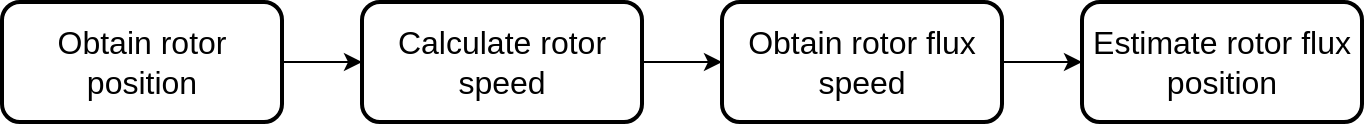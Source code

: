 <mxfile version="10.6.5" type="device"><diagram id="OkRJnq3ifSg4Vy38HYPf" name="Page-1"><mxGraphModel dx="1010" dy="555" grid="1" gridSize="10" guides="1" tooltips="1" connect="1" arrows="1" fold="1" page="1" pageScale="1" pageWidth="850" pageHeight="1100" math="0" shadow="0"><root><mxCell id="0"/><mxCell id="1" parent="0"/><mxCell id="Dv-rsenolfafaTlFk_GD-6" style="edgeStyle=orthogonalEdgeStyle;rounded=0;orthogonalLoop=1;jettySize=auto;html=1;exitX=1;exitY=0.5;exitDx=0;exitDy=0;entryX=0;entryY=0.5;entryDx=0;entryDy=0;" parent="1" source="Dv-rsenolfafaTlFk_GD-1" target="Dv-rsenolfafaTlFk_GD-3" edge="1"><mxGeometry relative="1" as="geometry"/></mxCell><mxCell id="Dv-rsenolfafaTlFk_GD-1" value="&lt;font style=&quot;font-size: 16px&quot;&gt;Obtain rotor position&lt;br&gt;&lt;/font&gt;" style="rounded=1;whiteSpace=wrap;html=1;strokeWidth=2;" parent="1" vertex="1"><mxGeometry x="80" y="180" width="140" height="60" as="geometry"/></mxCell><mxCell id="Dv-rsenolfafaTlFk_GD-7" style="edgeStyle=orthogonalEdgeStyle;rounded=0;orthogonalLoop=1;jettySize=auto;html=1;exitX=1;exitY=0.5;exitDx=0;exitDy=0;" parent="1" source="Dv-rsenolfafaTlFk_GD-3" target="Dv-rsenolfafaTlFk_GD-5" edge="1"><mxGeometry relative="1" as="geometry"/></mxCell><mxCell id="Dv-rsenolfafaTlFk_GD-3" value="&lt;font style=&quot;font-size: 16px&quot;&gt;Calculate rotor speed&lt;/font&gt;" style="rounded=1;whiteSpace=wrap;html=1;strokeWidth=2;" parent="1" vertex="1"><mxGeometry x="260" y="180" width="140" height="60" as="geometry"/></mxCell><mxCell id="Dv-rsenolfafaTlFk_GD-4" value="&lt;font style=&quot;font-size: 16px&quot;&gt;Estimate rotor flux position&lt;/font&gt;" style="rounded=1;whiteSpace=wrap;html=1;strokeWidth=2;" parent="1" vertex="1"><mxGeometry x="620" y="180" width="140" height="60" as="geometry"/></mxCell><mxCell id="Dv-rsenolfafaTlFk_GD-8" style="edgeStyle=orthogonalEdgeStyle;rounded=0;orthogonalLoop=1;jettySize=auto;html=1;exitX=1;exitY=0.5;exitDx=0;exitDy=0;entryX=0;entryY=0.5;entryDx=0;entryDy=0;" parent="1" source="Dv-rsenolfafaTlFk_GD-5" target="Dv-rsenolfafaTlFk_GD-4" edge="1"><mxGeometry relative="1" as="geometry"/></mxCell><mxCell id="Dv-rsenolfafaTlFk_GD-5" value="&lt;font style=&quot;font-size: 16px&quot;&gt;Obtain rotor flux speed&lt;/font&gt;" style="rounded=1;whiteSpace=wrap;html=1;strokeWidth=2;" parent="1" vertex="1"><mxGeometry x="440" y="180" width="140" height="60" as="geometry"/></mxCell></root></mxGraphModel></diagram></mxfile>